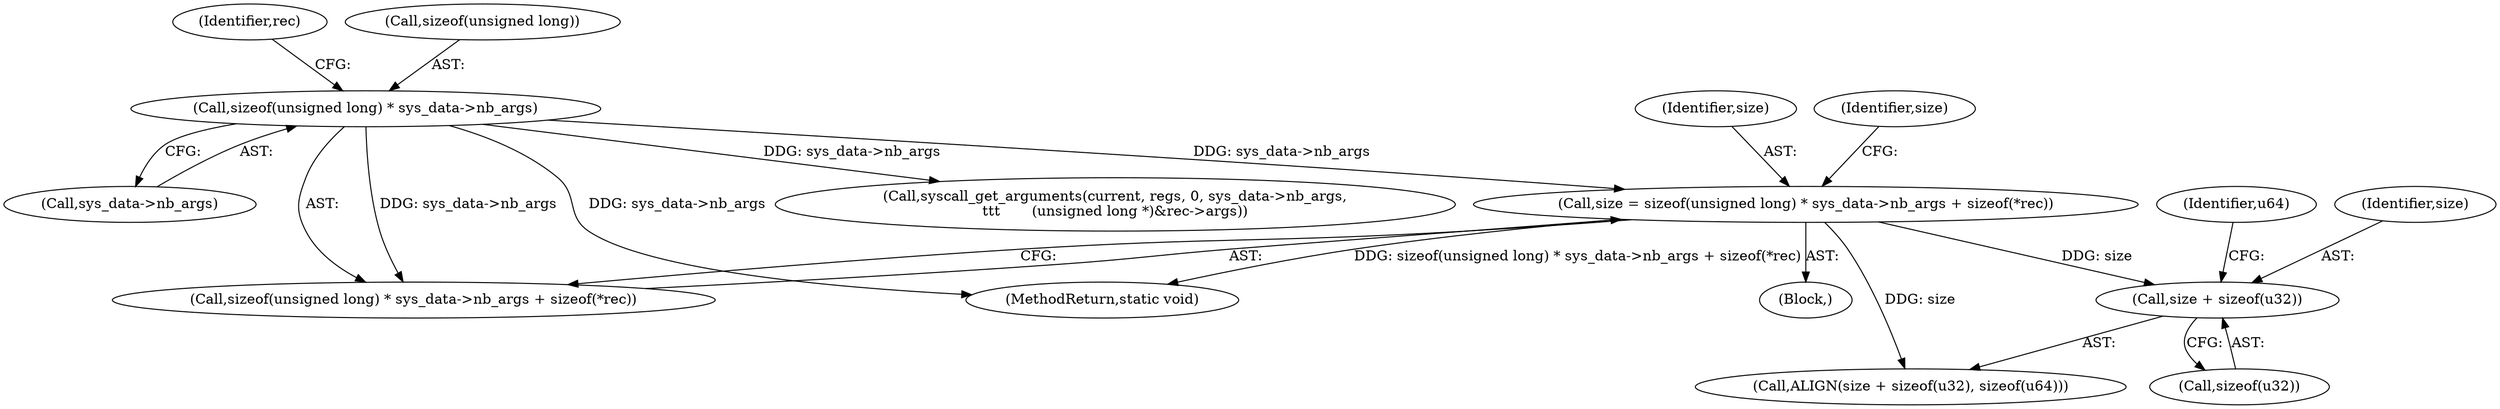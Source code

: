 digraph "0_linux_086ba77a6db00ed858ff07451bedee197df868c9_1@API" {
"1000167" [label="(Call,size + sizeof(u32))"];
"1000152" [label="(Call,size = sizeof(unsigned long) * sys_data->nb_args + sizeof(*rec))"];
"1000155" [label="(Call,sizeof(unsigned long) * sys_data->nb_args)"];
"1000168" [label="(Identifier,size)"];
"1000152" [label="(Call,size = sizeof(unsigned long) * sys_data->nb_args + sizeof(*rec))"];
"1000105" [label="(Block,)"];
"1000158" [label="(Call,sys_data->nb_args)"];
"1000163" [label="(Identifier,rec)"];
"1000154" [label="(Call,sizeof(unsigned long) * sys_data->nb_args + sizeof(*rec))"];
"1000166" [label="(Call,ALIGN(size + sizeof(u32), sizeof(u64)))"];
"1000224" [label="(MethodReturn,static void)"];
"1000156" [label="(Call,sizeof(unsigned long))"];
"1000167" [label="(Call,size + sizeof(u32))"];
"1000155" [label="(Call,sizeof(unsigned long) * sys_data->nb_args)"];
"1000153" [label="(Identifier,size)"];
"1000165" [label="(Identifier,size)"];
"1000202" [label="(Call,syscall_get_arguments(current, regs, 0, sys_data->nb_args,\n\t\t\t       (unsigned long *)&rec->args))"];
"1000172" [label="(Identifier,u64)"];
"1000169" [label="(Call,sizeof(u32))"];
"1000167" -> "1000166"  [label="AST: "];
"1000167" -> "1000169"  [label="CFG: "];
"1000168" -> "1000167"  [label="AST: "];
"1000169" -> "1000167"  [label="AST: "];
"1000172" -> "1000167"  [label="CFG: "];
"1000152" -> "1000167"  [label="DDG: size"];
"1000152" -> "1000105"  [label="AST: "];
"1000152" -> "1000154"  [label="CFG: "];
"1000153" -> "1000152"  [label="AST: "];
"1000154" -> "1000152"  [label="AST: "];
"1000165" -> "1000152"  [label="CFG: "];
"1000152" -> "1000224"  [label="DDG: sizeof(unsigned long) * sys_data->nb_args + sizeof(*rec)"];
"1000155" -> "1000152"  [label="DDG: sys_data->nb_args"];
"1000152" -> "1000166"  [label="DDG: size"];
"1000155" -> "1000154"  [label="AST: "];
"1000155" -> "1000158"  [label="CFG: "];
"1000156" -> "1000155"  [label="AST: "];
"1000158" -> "1000155"  [label="AST: "];
"1000163" -> "1000155"  [label="CFG: "];
"1000155" -> "1000224"  [label="DDG: sys_data->nb_args"];
"1000155" -> "1000154"  [label="DDG: sys_data->nb_args"];
"1000155" -> "1000202"  [label="DDG: sys_data->nb_args"];
}
